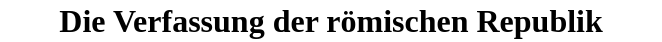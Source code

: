<mxfile version="13.6.5" type="github">
  <diagram id="S4D-rrTDx4ZobB5-8hk_" name="Page-1">
    <mxGraphModel dx="786" dy="403" grid="1" gridSize="10" guides="1" tooltips="1" connect="1" arrows="1" fold="1" page="1" pageScale="1" pageWidth="827" pageHeight="1169" math="0" shadow="0">
      <root>
        <mxCell id="0" />
        <mxCell id="1" parent="0" />
        <mxCell id="riDD9OYprhMl0y7aIe9t-1" value="&lt;font style=&quot;font-size: 16px&quot;&gt;&lt;b&gt;&lt;font style=&quot;font-size: 16px&quot; face=&quot;Cardo&quot;&gt;Die Verfassung der römischen Republik&lt;/font&gt;&lt;/b&gt;&lt;/font&gt;" style="text;html=1;strokeColor=none;fillColor=none;align=center;verticalAlign=middle;rounded=0;horizontal=1;" vertex="1" parent="1">
          <mxGeometry x="249" y="50" width="330" height="20" as="geometry" />
        </mxCell>
      </root>
    </mxGraphModel>
  </diagram>
</mxfile>
